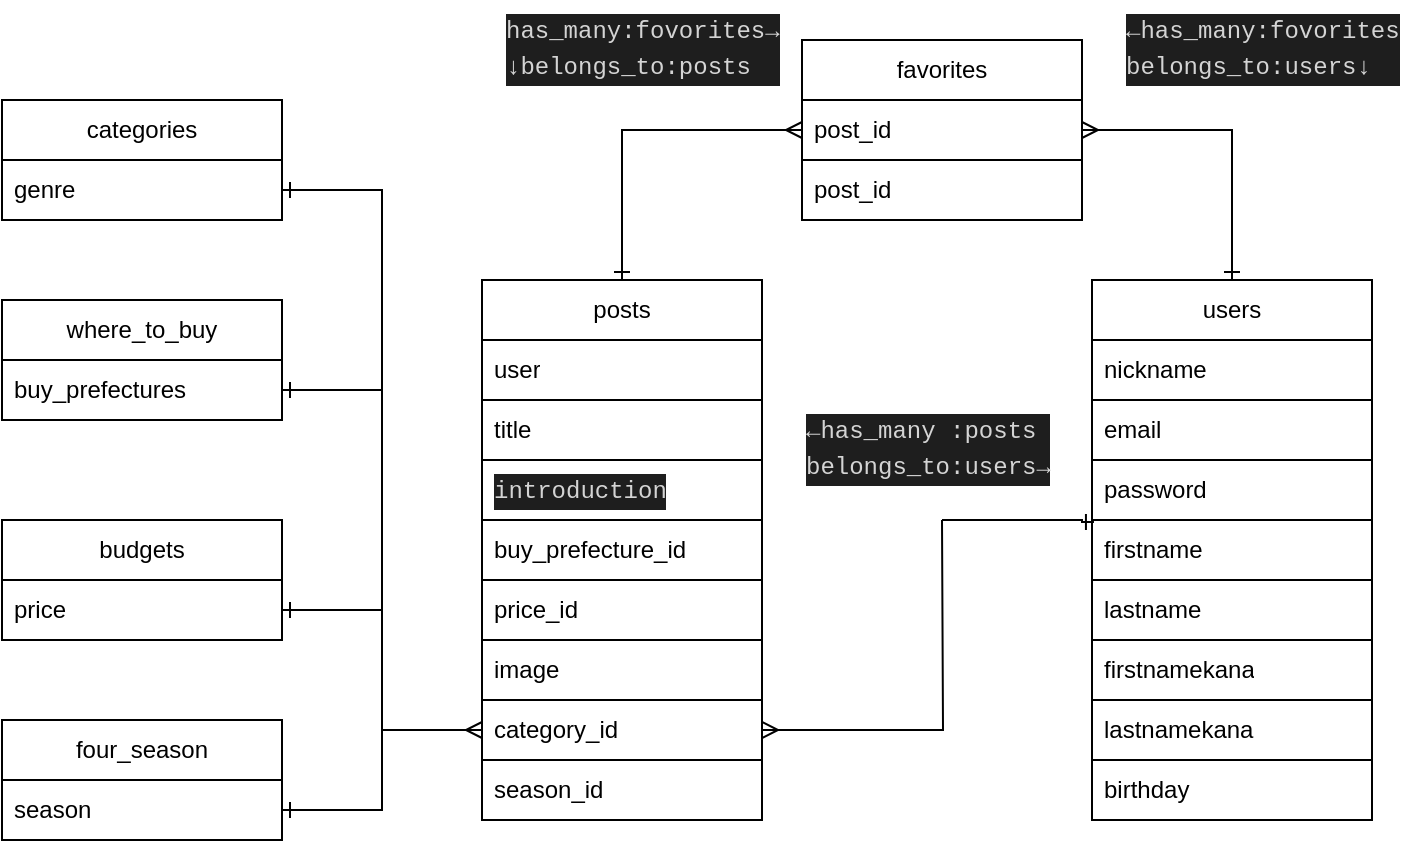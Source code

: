 <mxfile pages="2">
    <diagram id="43eCItG674Y-arAk0mU8" name="ER図">
        <mxGraphModel dx="527" dy="526" grid="1" gridSize="10" guides="1" tooltips="1" connect="1" arrows="1" fold="1" page="1" pageScale="1" pageWidth="1169" pageHeight="827" math="0" shadow="0">
            <root>
                <mxCell id="0"/>
                <mxCell id="1" parent="0"/>
                <mxCell id="ptqmkXSqPBtZJswI_MHi-1" value="users" style="swimlane;fontStyle=0;childLayout=stackLayout;horizontal=1;startSize=30;horizontalStack=0;resizeParent=1;resizeParentMax=0;resizeLast=0;collapsible=1;marginBottom=0;whiteSpace=wrap;html=1;" parent="1" vertex="1">
                    <mxGeometry x="585" y="230" width="140" height="270" as="geometry"/>
                </mxCell>
                <mxCell id="ptqmkXSqPBtZJswI_MHi-2" value="nickname" style="text;strokeColor=default;fillColor=none;align=left;verticalAlign=middle;spacingLeft=4;spacingRight=4;overflow=hidden;points=[[0,0.5],[1,0.5]];portConstraint=eastwest;rotatable=0;whiteSpace=wrap;html=1;" parent="ptqmkXSqPBtZJswI_MHi-1" vertex="1">
                    <mxGeometry y="30" width="140" height="30" as="geometry"/>
                </mxCell>
                <mxCell id="ptqmkXSqPBtZJswI_MHi-3" value="email" style="text;strokeColor=default;fillColor=none;align=left;verticalAlign=middle;spacingLeft=4;spacingRight=4;overflow=hidden;points=[[0,0.5],[1,0.5]];portConstraint=eastwest;rotatable=0;whiteSpace=wrap;html=1;" parent="ptqmkXSqPBtZJswI_MHi-1" vertex="1">
                    <mxGeometry y="60" width="140" height="30" as="geometry"/>
                </mxCell>
                <mxCell id="ptqmkXSqPBtZJswI_MHi-4" value="password" style="text;strokeColor=default;fillColor=none;align=left;verticalAlign=middle;spacingLeft=4;spacingRight=4;overflow=hidden;points=[[0,0.5],[1,0.5]];portConstraint=eastwest;rotatable=0;whiteSpace=wrap;html=1;" parent="ptqmkXSqPBtZJswI_MHi-1" vertex="1">
                    <mxGeometry y="90" width="140" height="30" as="geometry"/>
                </mxCell>
                <mxCell id="ptqmkXSqPBtZJswI_MHi-5" value="firstname" style="text;strokeColor=default;fillColor=none;align=left;verticalAlign=middle;spacingLeft=4;spacingRight=4;overflow=hidden;points=[[0,0.5],[1,0.5]];portConstraint=eastwest;rotatable=0;whiteSpace=wrap;html=1;" parent="ptqmkXSqPBtZJswI_MHi-1" vertex="1">
                    <mxGeometry y="120" width="140" height="30" as="geometry"/>
                </mxCell>
                <mxCell id="ptqmkXSqPBtZJswI_MHi-6" value="lastname" style="text;strokeColor=default;fillColor=none;align=left;verticalAlign=middle;spacingLeft=4;spacingRight=4;overflow=hidden;points=[[0,0.5],[1,0.5]];portConstraint=eastwest;rotatable=0;whiteSpace=wrap;html=1;" parent="ptqmkXSqPBtZJswI_MHi-1" vertex="1">
                    <mxGeometry y="150" width="140" height="30" as="geometry"/>
                </mxCell>
                <mxCell id="ptqmkXSqPBtZJswI_MHi-7" value="firstnamekana" style="text;strokeColor=default;fillColor=none;align=left;verticalAlign=middle;spacingLeft=4;spacingRight=4;overflow=hidden;points=[[0,0.5],[1,0.5]];portConstraint=eastwest;rotatable=0;whiteSpace=wrap;html=1;" parent="ptqmkXSqPBtZJswI_MHi-1" vertex="1">
                    <mxGeometry y="180" width="140" height="30" as="geometry"/>
                </mxCell>
                <mxCell id="ptqmkXSqPBtZJswI_MHi-8" value="lastnamekana" style="text;strokeColor=default;fillColor=none;align=left;verticalAlign=middle;spacingLeft=4;spacingRight=4;overflow=hidden;points=[[0,0.5],[1,0.5]];portConstraint=eastwest;rotatable=0;whiteSpace=wrap;html=1;" parent="ptqmkXSqPBtZJswI_MHi-1" vertex="1">
                    <mxGeometry y="210" width="140" height="30" as="geometry"/>
                </mxCell>
                <mxCell id="ptqmkXSqPBtZJswI_MHi-9" value="birthday" style="text;strokeColor=default;fillColor=none;align=left;verticalAlign=middle;spacingLeft=4;spacingRight=4;overflow=hidden;points=[[0,0.5],[1,0.5]];portConstraint=eastwest;rotatable=0;whiteSpace=wrap;html=1;" parent="ptqmkXSqPBtZJswI_MHi-1" vertex="1">
                    <mxGeometry y="240" width="140" height="30" as="geometry"/>
                </mxCell>
                <mxCell id="ptqmkXSqPBtZJswI_MHi-10" value="posts" style="swimlane;fontStyle=0;childLayout=stackLayout;horizontal=1;startSize=30;horizontalStack=0;resizeParent=1;resizeParentMax=0;resizeLast=0;collapsible=1;marginBottom=0;whiteSpace=wrap;html=1;" parent="1" vertex="1">
                    <mxGeometry x="280" y="230" width="140" height="270" as="geometry"/>
                </mxCell>
                <mxCell id="ptqmkXSqPBtZJswI_MHi-13" value="user" style="text;strokeColor=default;fillColor=none;align=left;verticalAlign=middle;spacingLeft=4;spacingRight=4;overflow=hidden;points=[[0,0.5],[1,0.5]];portConstraint=eastwest;rotatable=0;whiteSpace=wrap;html=1;" parent="ptqmkXSqPBtZJswI_MHi-10" vertex="1">
                    <mxGeometry y="30" width="140" height="30" as="geometry"/>
                </mxCell>
                <mxCell id="ptqmkXSqPBtZJswI_MHi-11" value="title" style="text;strokeColor=default;fillColor=none;align=left;verticalAlign=middle;spacingLeft=4;spacingRight=4;overflow=hidden;points=[[0,0.5],[1,0.5]];portConstraint=eastwest;rotatable=0;whiteSpace=wrap;html=1;" parent="ptqmkXSqPBtZJswI_MHi-10" vertex="1">
                    <mxGeometry y="60" width="140" height="30" as="geometry"/>
                </mxCell>
                <mxCell id="ptqmkXSqPBtZJswI_MHi-12" value="&lt;div style=&quot;color: rgb(212 , 212 , 212) ; background-color: rgb(30 , 30 , 30) ; font-family: &amp;#34;menlo&amp;#34; , &amp;#34;monaco&amp;#34; , &amp;#34;courier new&amp;#34; , monospace ; line-height: 18px&quot;&gt;introduction&lt;/div&gt;" style="text;strokeColor=default;fillColor=none;align=left;verticalAlign=middle;spacingLeft=4;spacingRight=4;overflow=hidden;points=[[0,0.5],[1,0.5]];portConstraint=eastwest;rotatable=0;whiteSpace=wrap;html=1;" parent="ptqmkXSqPBtZJswI_MHi-10" vertex="1">
                    <mxGeometry y="90" width="140" height="30" as="geometry"/>
                </mxCell>
                <mxCell id="ptqmkXSqPBtZJswI_MHi-16" value="buy_prefecture_id" style="text;strokeColor=default;fillColor=none;align=left;verticalAlign=middle;spacingLeft=4;spacingRight=4;overflow=hidden;points=[[0,0.5],[1,0.5]];portConstraint=eastwest;rotatable=0;whiteSpace=wrap;html=1;" parent="ptqmkXSqPBtZJswI_MHi-10" vertex="1">
                    <mxGeometry y="120" width="140" height="30" as="geometry"/>
                </mxCell>
                <mxCell id="ptqmkXSqPBtZJswI_MHi-18" value="price_id" style="text;strokeColor=none;fillColor=none;align=left;verticalAlign=middle;spacingLeft=4;spacingRight=4;overflow=hidden;points=[[0,0.5],[1,0.5]];portConstraint=eastwest;rotatable=0;whiteSpace=wrap;html=1;" parent="ptqmkXSqPBtZJswI_MHi-10" vertex="1">
                    <mxGeometry y="150" width="140" height="30" as="geometry"/>
                </mxCell>
                <mxCell id="ptqmkXSqPBtZJswI_MHi-19" value="image" style="text;strokeColor=default;fillColor=none;align=left;verticalAlign=middle;spacingLeft=4;spacingRight=4;overflow=hidden;points=[[0,0.5],[1,0.5]];portConstraint=eastwest;rotatable=0;whiteSpace=wrap;html=1;" parent="ptqmkXSqPBtZJswI_MHi-10" vertex="1">
                    <mxGeometry y="180" width="140" height="30" as="geometry"/>
                </mxCell>
                <mxCell id="ptqmkXSqPBtZJswI_MHi-14" value="category_id" style="text;strokeColor=default;fillColor=none;align=left;verticalAlign=middle;spacingLeft=4;spacingRight=4;overflow=hidden;points=[[0,0.5],[1,0.5]];portConstraint=eastwest;rotatable=0;whiteSpace=wrap;html=1;" parent="ptqmkXSqPBtZJswI_MHi-10" vertex="1">
                    <mxGeometry y="210" width="140" height="30" as="geometry"/>
                </mxCell>
                <mxCell id="ptqmkXSqPBtZJswI_MHi-20" value="season_id" style="text;strokeColor=none;fillColor=none;align=left;verticalAlign=middle;spacingLeft=4;spacingRight=4;overflow=hidden;points=[[0,0.5],[1,0.5]];portConstraint=eastwest;rotatable=0;whiteSpace=wrap;html=1;" parent="ptqmkXSqPBtZJswI_MHi-10" vertex="1">
                    <mxGeometry y="240" width="140" height="30" as="geometry"/>
                </mxCell>
                <mxCell id="ptqmkXSqPBtZJswI_MHi-21" value="categories" style="swimlane;fontStyle=0;childLayout=stackLayout;horizontal=1;startSize=30;horizontalStack=0;resizeParent=1;resizeParentMax=0;resizeLast=0;collapsible=1;marginBottom=0;whiteSpace=wrap;html=1;" parent="1" vertex="1">
                    <mxGeometry x="40" y="140" width="140" height="60" as="geometry"/>
                </mxCell>
                <mxCell id="ptqmkXSqPBtZJswI_MHi-22" value="genre" style="text;strokeColor=none;fillColor=none;align=left;verticalAlign=middle;spacingLeft=4;spacingRight=4;overflow=hidden;points=[[0,0.5],[1,0.5]];portConstraint=eastwest;rotatable=0;whiteSpace=wrap;html=1;" parent="ptqmkXSqPBtZJswI_MHi-21" vertex="1">
                    <mxGeometry y="30" width="140" height="30" as="geometry"/>
                </mxCell>
                <mxCell id="ptqmkXSqPBtZJswI_MHi-25" value="where_to_buy" style="swimlane;fontStyle=0;childLayout=stackLayout;horizontal=1;startSize=30;horizontalStack=0;resizeParent=1;resizeParentMax=0;resizeLast=0;collapsible=1;marginBottom=0;whiteSpace=wrap;html=1;" parent="1" vertex="1">
                    <mxGeometry x="40" y="240" width="140" height="60" as="geometry"/>
                </mxCell>
                <mxCell id="ptqmkXSqPBtZJswI_MHi-26" value="&lt;span style=&quot;text-align: center;&quot;&gt;buy_prefectures&lt;/span&gt;" style="text;strokeColor=none;fillColor=none;align=left;verticalAlign=middle;spacingLeft=4;spacingRight=4;overflow=hidden;points=[[0,0.5],[1,0.5]];portConstraint=eastwest;rotatable=0;whiteSpace=wrap;html=1;" parent="ptqmkXSqPBtZJswI_MHi-25" vertex="1">
                    <mxGeometry y="30" width="140" height="30" as="geometry"/>
                </mxCell>
                <mxCell id="ptqmkXSqPBtZJswI_MHi-28" value="budgets" style="swimlane;fontStyle=0;childLayout=stackLayout;horizontal=1;startSize=30;horizontalStack=0;resizeParent=1;resizeParentMax=0;resizeLast=0;collapsible=1;marginBottom=0;whiteSpace=wrap;html=1;" parent="1" vertex="1">
                    <mxGeometry x="40" y="350" width="140" height="60" as="geometry"/>
                </mxCell>
                <mxCell id="ptqmkXSqPBtZJswI_MHi-29" value="&lt;span style=&quot;text-align: center;&quot;&gt;price&lt;/span&gt;" style="text;strokeColor=none;fillColor=none;align=left;verticalAlign=middle;spacingLeft=4;spacingRight=4;overflow=hidden;points=[[0,0.5],[1,0.5]];portConstraint=eastwest;rotatable=0;whiteSpace=wrap;html=1;" parent="ptqmkXSqPBtZJswI_MHi-28" vertex="1">
                    <mxGeometry y="30" width="140" height="30" as="geometry"/>
                </mxCell>
                <mxCell id="ptqmkXSqPBtZJswI_MHi-32" value="four_season" style="swimlane;fontStyle=0;childLayout=stackLayout;horizontal=1;startSize=30;horizontalStack=0;resizeParent=1;resizeParentMax=0;resizeLast=0;collapsible=1;marginBottom=0;whiteSpace=wrap;html=1;" parent="1" vertex="1">
                    <mxGeometry x="40" y="450" width="140" height="60" as="geometry"/>
                </mxCell>
                <mxCell id="ptqmkXSqPBtZJswI_MHi-33" value="&lt;span style=&quot;text-align: center;&quot;&gt;season&lt;/span&gt;" style="text;strokeColor=none;fillColor=none;align=left;verticalAlign=middle;spacingLeft=4;spacingRight=4;overflow=hidden;points=[[0,0.5],[1,0.5]];portConstraint=eastwest;rotatable=0;whiteSpace=wrap;html=1;" parent="ptqmkXSqPBtZJswI_MHi-32" vertex="1">
                    <mxGeometry y="30" width="140" height="30" as="geometry"/>
                </mxCell>
                <mxCell id="ptqmkXSqPBtZJswI_MHi-35" style="edgeStyle=orthogonalEdgeStyle;rounded=0;orthogonalLoop=1;jettySize=auto;html=1;exitX=1;exitY=0.5;exitDx=0;exitDy=0;entryX=0;entryY=0.5;entryDx=0;entryDy=0;startArrow=ERone;startFill=0;endArrow=none;endFill=0;" parent="1" source="ptqmkXSqPBtZJswI_MHi-33" target="ptqmkXSqPBtZJswI_MHi-14" edge="1">
                    <mxGeometry relative="1" as="geometry"/>
                </mxCell>
                <mxCell id="ptqmkXSqPBtZJswI_MHi-37" style="edgeStyle=orthogonalEdgeStyle;rounded=0;orthogonalLoop=1;jettySize=auto;html=1;exitX=1;exitY=0.5;exitDx=0;exitDy=0;startArrow=ERone;startFill=0;endArrow=none;endFill=0;" parent="1" edge="1">
                    <mxGeometry relative="1" as="geometry">
                        <mxPoint x="180" y="495" as="sourcePoint"/>
                        <mxPoint x="180" y="495" as="targetPoint"/>
                    </mxGeometry>
                </mxCell>
                <mxCell id="ptqmkXSqPBtZJswI_MHi-39" style="edgeStyle=orthogonalEdgeStyle;rounded=0;orthogonalLoop=1;jettySize=auto;html=1;exitX=1;exitY=0.5;exitDx=0;exitDy=0;entryX=0;entryY=0.5;entryDx=0;entryDy=0;startArrow=ERone;startFill=0;endArrow=none;endFill=0;" parent="1" source="ptqmkXSqPBtZJswI_MHi-29" target="ptqmkXSqPBtZJswI_MHi-14" edge="1">
                    <mxGeometry relative="1" as="geometry"/>
                </mxCell>
                <mxCell id="ptqmkXSqPBtZJswI_MHi-40" style="edgeStyle=orthogonalEdgeStyle;rounded=0;orthogonalLoop=1;jettySize=auto;html=1;exitX=1;exitY=0.5;exitDx=0;exitDy=0;startArrow=ERone;startFill=0;endArrow=none;endFill=0;" parent="1" source="ptqmkXSqPBtZJswI_MHi-26" target="ptqmkXSqPBtZJswI_MHi-14" edge="1">
                    <mxGeometry relative="1" as="geometry"/>
                </mxCell>
                <mxCell id="ptqmkXSqPBtZJswI_MHi-41" style="edgeStyle=orthogonalEdgeStyle;rounded=0;orthogonalLoop=1;jettySize=auto;html=1;exitX=1;exitY=0.5;exitDx=0;exitDy=0;entryX=0;entryY=0.5;entryDx=0;entryDy=0;startArrow=ERone;startFill=0;endArrow=ERmany;endFill=0;" parent="1" source="ptqmkXSqPBtZJswI_MHi-22" target="ptqmkXSqPBtZJswI_MHi-14" edge="1">
                    <mxGeometry relative="1" as="geometry"/>
                </mxCell>
                <mxCell id="ptqmkXSqPBtZJswI_MHi-42" style="edgeStyle=orthogonalEdgeStyle;rounded=0;orthogonalLoop=1;jettySize=auto;html=1;startArrow=none;startFill=0;endArrow=ERone;endFill=0;entryX=0.007;entryY=0.033;entryDx=0;entryDy=0;entryPerimeter=0;" parent="1" target="ptqmkXSqPBtZJswI_MHi-5" edge="1">
                    <mxGeometry relative="1" as="geometry">
                        <mxPoint x="510" y="350" as="sourcePoint"/>
                        <mxPoint x="580" y="350" as="targetPoint"/>
                        <Array as="points">
                            <mxPoint x="580" y="350"/>
                            <mxPoint x="580" y="351"/>
                        </Array>
                    </mxGeometry>
                </mxCell>
                <mxCell id="ptqmkXSqPBtZJswI_MHi-43" value="favorites" style="swimlane;fontStyle=0;childLayout=stackLayout;horizontal=1;startSize=30;horizontalStack=0;resizeParent=1;resizeParentMax=0;resizeLast=0;collapsible=1;marginBottom=0;whiteSpace=wrap;html=1;" parent="1" vertex="1">
                    <mxGeometry x="440" y="110" width="140" height="90" as="geometry"/>
                </mxCell>
                <mxCell id="ptqmkXSqPBtZJswI_MHi-44" value="post_id" style="text;strokeColor=default;fillColor=none;align=left;verticalAlign=middle;spacingLeft=4;spacingRight=4;overflow=hidden;points=[[0,0.5],[1,0.5]];portConstraint=eastwest;rotatable=0;whiteSpace=wrap;html=1;" parent="ptqmkXSqPBtZJswI_MHi-43" vertex="1">
                    <mxGeometry y="30" width="140" height="30" as="geometry"/>
                </mxCell>
                <mxCell id="ptqmkXSqPBtZJswI_MHi-45" value="post_id" style="text;strokeColor=none;fillColor=none;align=left;verticalAlign=middle;spacingLeft=4;spacingRight=4;overflow=hidden;points=[[0,0.5],[1,0.5]];portConstraint=eastwest;rotatable=0;whiteSpace=wrap;html=1;" parent="ptqmkXSqPBtZJswI_MHi-43" vertex="1">
                    <mxGeometry y="60" width="140" height="30" as="geometry"/>
                </mxCell>
                <mxCell id="ptqmkXSqPBtZJswI_MHi-46" style="edgeStyle=orthogonalEdgeStyle;rounded=0;orthogonalLoop=1;jettySize=auto;html=1;exitX=0;exitY=0.5;exitDx=0;exitDy=0;entryX=0.5;entryY=0;entryDx=0;entryDy=0;startArrow=ERmany;startFill=0;endArrow=ERone;endFill=0;" parent="1" source="ptqmkXSqPBtZJswI_MHi-44" target="ptqmkXSqPBtZJswI_MHi-10" edge="1">
                    <mxGeometry relative="1" as="geometry"/>
                </mxCell>
                <mxCell id="ptqmkXSqPBtZJswI_MHi-47" style="edgeStyle=orthogonalEdgeStyle;rounded=0;orthogonalLoop=1;jettySize=auto;html=1;exitX=1;exitY=0.5;exitDx=0;exitDy=0;startArrow=ERmany;startFill=0;endArrow=ERone;endFill=0;" parent="1" source="ptqmkXSqPBtZJswI_MHi-44" target="ptqmkXSqPBtZJswI_MHi-1" edge="1">
                    <mxGeometry relative="1" as="geometry"/>
                </mxCell>
                <mxCell id="3" value="&lt;div style=&quot;color: rgb(212 , 212 , 212) ; background-color: rgb(30 , 30 , 30) ; font-family: &amp;#34;menlo&amp;#34; , &amp;#34;monaco&amp;#34; , &amp;#34;courier new&amp;#34; , monospace ; font-weight: normal ; font-size: 12px ; line-height: 18px&quot;&gt;has_many:fovorites→&lt;/div&gt;&lt;div style=&quot;color: rgb(212 , 212 , 212) ; background-color: rgb(30 , 30 , 30) ; font-family: &amp;#34;menlo&amp;#34; , &amp;#34;monaco&amp;#34; , &amp;#34;courier new&amp;#34; , monospace ; font-weight: normal ; font-size: 12px ; line-height: 18px&quot;&gt;↓belongs_to:posts&lt;/div&gt;" style="text;whiteSpace=wrap;html=1;" vertex="1" parent="1">
                    <mxGeometry x="290" y="90" width="140" height="60" as="geometry"/>
                </mxCell>
                <mxCell id="5" value="&lt;div style=&quot;color: rgb(212 , 212 , 212) ; background-color: rgb(30 , 30 , 30) ; font-family: &amp;#34;menlo&amp;#34; , &amp;#34;monaco&amp;#34; , &amp;#34;courier new&amp;#34; , monospace ; font-weight: normal ; font-size: 12px ; line-height: 18px&quot;&gt;←has_many:fovorites&lt;/div&gt;&lt;div style=&quot;color: rgb(212 , 212 , 212) ; background-color: rgb(30 , 30 , 30) ; font-family: &amp;#34;menlo&amp;#34; , &amp;#34;monaco&amp;#34; , &amp;#34;courier new&amp;#34; , monospace ; font-weight: normal ; font-size: 12px ; line-height: 18px&quot;&gt;belongs_to:users↓&lt;/div&gt;" style="text;whiteSpace=wrap;html=1;" vertex="1" parent="1">
                    <mxGeometry x="600" y="90" width="150" height="60" as="geometry"/>
                </mxCell>
                <mxCell id="4" value="&lt;div style=&quot;color: rgb(212 , 212 , 212) ; background-color: rgb(30 , 30 , 30) ; font-family: &amp;#34;menlo&amp;#34; , &amp;#34;monaco&amp;#34; , &amp;#34;courier new&amp;#34; , monospace ; font-weight: normal ; font-size: 12px ; line-height: 18px&quot;&gt;&lt;div&gt;&lt;span style=&quot;color: #d4d4d4&quot;&gt;←has_many :posts&lt;/span&gt;&lt;/div&gt;&lt;div&gt;belongs_to:users→&lt;/div&gt;&lt;/div&gt;" style="text;whiteSpace=wrap;html=1;rotation=0;" vertex="1" parent="1">
                    <mxGeometry x="440" y="290" width="130" height="40" as="geometry"/>
                </mxCell>
                <mxCell id="6" value="" style="edgeStyle=orthogonalEdgeStyle;rounded=0;orthogonalLoop=1;jettySize=auto;html=1;exitX=1;exitY=0.5;exitDx=0;exitDy=0;startArrow=ERmany;startFill=0;endArrow=none;endFill=0;" edge="1" parent="1" source="ptqmkXSqPBtZJswI_MHi-14">
                    <mxGeometry relative="1" as="geometry">
                        <mxPoint x="420" y="455" as="sourcePoint"/>
                        <mxPoint x="510" y="350" as="targetPoint"/>
                    </mxGeometry>
                </mxCell>
            </root>
        </mxGraphModel>
    </diagram>
    <diagram id="VGxfxH78K4xPs3LMtBdk" name="ページ1">
        <mxGraphModel dx="767" dy="526" grid="1" gridSize="10" guides="1" tooltips="1" connect="1" arrows="0" fold="1" page="1" pageScale="1" pageWidth="1169" pageHeight="827" math="0" shadow="0">
            <root>
                <mxCell id="0"/>
                <mxCell id="1" parent="0"/>
                <mxCell id="t6kEmooJeN84c-hWatnM-10" style="edgeStyle=orthogonalEdgeStyle;rounded=0;orthogonalLoop=1;jettySize=auto;html=1;startArrow=none;startFill=0;endArrow=none;endFill=0;" parent="1" source="t6kEmooJeN84c-hWatnM-1" edge="1">
                    <mxGeometry relative="1" as="geometry">
                        <mxPoint x="270.0" y="79.692" as="targetPoint"/>
                    </mxGeometry>
                </mxCell>
                <mxCell id="t6kEmooJeN84c-hWatnM-11" style="edgeStyle=orthogonalEdgeStyle;rounded=0;orthogonalLoop=1;jettySize=auto;html=1;exitX=1;exitY=0.5;exitDx=0;exitDy=0;entryX=0;entryY=0.5;entryDx=0;entryDy=0;startArrow=none;startFill=0;endArrow=none;endFill=0;" parent="1" source="t6kEmooJeN84c-hWatnM-1" target="t6kEmooJeN84c-hWatnM-3" edge="1">
                    <mxGeometry relative="1" as="geometry"/>
                </mxCell>
                <mxCell id="t6kEmooJeN84c-hWatnM-12" style="edgeStyle=orthogonalEdgeStyle;rounded=0;orthogonalLoop=1;jettySize=auto;html=1;exitX=1;exitY=0.5;exitDx=0;exitDy=0;entryX=0;entryY=0.5;entryDx=0;entryDy=0;startArrow=none;startFill=0;endArrow=none;endFill=0;" parent="1" source="t6kEmooJeN84c-hWatnM-1" target="t6kEmooJeN84c-hWatnM-4" edge="1">
                    <mxGeometry relative="1" as="geometry">
                        <Array as="points">
                            <mxPoint x="200" y="80"/>
                            <mxPoint x="200" y="230"/>
                        </Array>
                    </mxGeometry>
                </mxCell>
                <mxCell id="t6kEmooJeN84c-hWatnM-18" style="edgeStyle=orthogonalEdgeStyle;rounded=0;orthogonalLoop=1;jettySize=auto;html=1;exitX=1;exitY=0.5;exitDx=0;exitDy=0;entryX=0;entryY=0.75;entryDx=0;entryDy=0;startArrow=none;startFill=0;endArrow=none;endFill=0;" parent="1" source="t6kEmooJeN84c-hWatnM-1" target="t6kEmooJeN84c-hWatnM-7" edge="1">
                    <mxGeometry relative="1" as="geometry"/>
                </mxCell>
                <mxCell id="t6kEmooJeN84c-hWatnM-19" style="edgeStyle=orthogonalEdgeStyle;rounded=0;orthogonalLoop=1;jettySize=auto;html=1;exitX=1;exitY=0.5;exitDx=0;exitDy=0;entryX=0;entryY=0.5;entryDx=0;entryDy=0;startArrow=none;startFill=0;endArrow=none;endFill=0;" parent="1" source="t6kEmooJeN84c-hWatnM-1" target="t6kEmooJeN84c-hWatnM-5" edge="1">
                    <mxGeometry relative="1" as="geometry"/>
                </mxCell>
                <mxCell id="t6kEmooJeN84c-hWatnM-26" style="edgeStyle=orthogonalEdgeStyle;rounded=0;orthogonalLoop=1;jettySize=auto;html=1;exitX=1;exitY=0.5;exitDx=0;exitDy=0;entryX=0;entryY=0.5;entryDx=0;entryDy=0;startArrow=none;startFill=0;endArrow=none;endFill=0;" parent="1" source="t6kEmooJeN84c-hWatnM-1" target="t6kEmooJeN84c-hWatnM-24" edge="1">
                    <mxGeometry relative="1" as="geometry"/>
                </mxCell>
                <mxCell id="t6kEmooJeN84c-hWatnM-1" value="トップページ" style="rounded=0;whiteSpace=wrap;html=1;" parent="1" vertex="1">
                    <mxGeometry x="30" y="60" width="140" height="40" as="geometry"/>
                </mxCell>
                <mxCell id="t6kEmooJeN84c-hWatnM-2" value="ユーザーログイン" style="rounded=0;whiteSpace=wrap;html=1;" parent="1" vertex="1">
                    <mxGeometry x="230" y="60" width="140" height="40" as="geometry"/>
                </mxCell>
                <mxCell id="t6kEmooJeN84c-hWatnM-3" value="ユーザー新規登録ページ" style="rounded=0;whiteSpace=wrap;html=1;" parent="1" vertex="1">
                    <mxGeometry x="230" y="130" width="140" height="40" as="geometry"/>
                </mxCell>
                <mxCell id="t6kEmooJeN84c-hWatnM-8" style="edgeStyle=orthogonalEdgeStyle;rounded=0;orthogonalLoop=1;jettySize=auto;html=1;exitX=1;exitY=0.5;exitDx=0;exitDy=0;entryX=0;entryY=0.5;entryDx=0;entryDy=0;startArrow=none;startFill=0;endArrow=none;endFill=0;" parent="1" source="t6kEmooJeN84c-hWatnM-4" target="t6kEmooJeN84c-hWatnM-6" edge="1">
                    <mxGeometry relative="1" as="geometry"/>
                </mxCell>
                <mxCell id="t6kEmooJeN84c-hWatnM-4" value="地方区分ページ" style="rounded=0;whiteSpace=wrap;html=1;" parent="1" vertex="1">
                    <mxGeometry x="230" y="210" width="140" height="40" as="geometry"/>
                </mxCell>
                <mxCell id="t6kEmooJeN84c-hWatnM-5" value="お気に入り一覧ページ" style="rounded=0;whiteSpace=wrap;html=1;" parent="1" vertex="1">
                    <mxGeometry x="230" y="370" width="140" height="40" as="geometry"/>
                </mxCell>
                <mxCell id="t6kEmooJeN84c-hWatnM-20" style="edgeStyle=orthogonalEdgeStyle;rounded=0;orthogonalLoop=1;jettySize=auto;html=1;exitX=1;exitY=0.5;exitDx=0;exitDy=0;entryX=0;entryY=0.5;entryDx=0;entryDy=0;startArrow=none;startFill=0;endArrow=none;endFill=0;" parent="1" source="t6kEmooJeN84c-hWatnM-6" target="t6kEmooJeN84c-hWatnM-14" edge="1">
                    <mxGeometry relative="1" as="geometry"/>
                </mxCell>
                <mxCell id="t6kEmooJeN84c-hWatnM-6" value="各都道府県ページ&lt;br&gt;" style="rounded=0;whiteSpace=wrap;html=1;" parent="1" vertex="1">
                    <mxGeometry x="410" y="210" width="140" height="40" as="geometry"/>
                </mxCell>
                <mxCell id="t6kEmooJeN84c-hWatnM-7" value="全国一覧表示ページ" style="rounded=0;whiteSpace=wrap;html=1;" parent="1" vertex="1">
                    <mxGeometry x="230" y="290" width="140" height="40" as="geometry"/>
                </mxCell>
                <mxCell id="t6kEmooJeN84c-hWatnM-21" style="edgeStyle=orthogonalEdgeStyle;rounded=0;orthogonalLoop=1;jettySize=auto;html=1;exitX=1;exitY=0.5;exitDx=0;exitDy=0;entryX=0;entryY=0.5;entryDx=0;entryDy=0;startArrow=none;startFill=0;endArrow=none;endFill=0;" parent="1" source="t6kEmooJeN84c-hWatnM-14" target="t6kEmooJeN84c-hWatnM-13" edge="1">
                    <mxGeometry relative="1" as="geometry"/>
                </mxCell>
                <mxCell id="t6kEmooJeN84c-hWatnM-14" value="一覧表示ページ" style="rounded=0;whiteSpace=wrap;html=1;" parent="1" vertex="1">
                    <mxGeometry x="590" y="210" width="140" height="40" as="geometry"/>
                </mxCell>
                <mxCell id="t6kEmooJeN84c-hWatnM-22" style="edgeStyle=orthogonalEdgeStyle;rounded=0;orthogonalLoop=1;jettySize=auto;html=1;exitX=1;exitY=0.5;exitDx=0;exitDy=0;entryX=0;entryY=0.5;entryDx=0;entryDy=0;startArrow=none;startFill=0;endArrow=none;endFill=0;" parent="1" source="t6kEmooJeN84c-hWatnM-13" target="t6kEmooJeN84c-hWatnM-16" edge="1">
                    <mxGeometry relative="1" as="geometry"/>
                </mxCell>
                <mxCell id="t6kEmooJeN84c-hWatnM-23" style="edgeStyle=orthogonalEdgeStyle;rounded=0;orthogonalLoop=1;jettySize=auto;html=1;exitX=1;exitY=0.5;exitDx=0;exitDy=0;entryX=0;entryY=0.5;entryDx=0;entryDy=0;startArrow=none;startFill=0;endArrow=none;endFill=0;" parent="1" source="t6kEmooJeN84c-hWatnM-13" target="t6kEmooJeN84c-hWatnM-17" edge="1">
                    <mxGeometry relative="1" as="geometry"/>
                </mxCell>
                <mxCell id="t6kEmooJeN84c-hWatnM-13" value="詳細ページ" style="rounded=0;whiteSpace=wrap;html=1;" parent="1" vertex="1">
                    <mxGeometry x="780" y="210" width="140" height="40" as="geometry"/>
                </mxCell>
                <mxCell id="t6kEmooJeN84c-hWatnM-16" value="編集ページ" style="rounded=0;whiteSpace=wrap;html=1;" parent="1" vertex="1">
                    <mxGeometry x="980" y="160" width="140" height="40" as="geometry"/>
                </mxCell>
                <mxCell id="t6kEmooJeN84c-hWatnM-17" value="削除完了ページ" style="rounded=0;whiteSpace=wrap;html=1;" parent="1" vertex="1">
                    <mxGeometry x="980" y="240" width="140" height="40" as="geometry"/>
                </mxCell>
                <mxCell id="t6kEmooJeN84c-hWatnM-24" value="新規投稿ページ" style="rounded=0;whiteSpace=wrap;html=1;" parent="1" vertex="1">
                    <mxGeometry x="230" y="450" width="140" height="40" as="geometry"/>
                </mxCell>
            </root>
        </mxGraphModel>
    </diagram>
</mxfile>